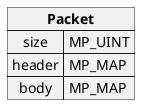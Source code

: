 @startuml

skinparam {
    HyperlinkColor #0077FF
    FontColor #313131
    BorderColor #313131
    BackgroundColor transparent
}

map "**Packet**" as Packet {
    size => MP_UINT
    header => MP_MAP
    body => MP_MAP
}

@enduml
